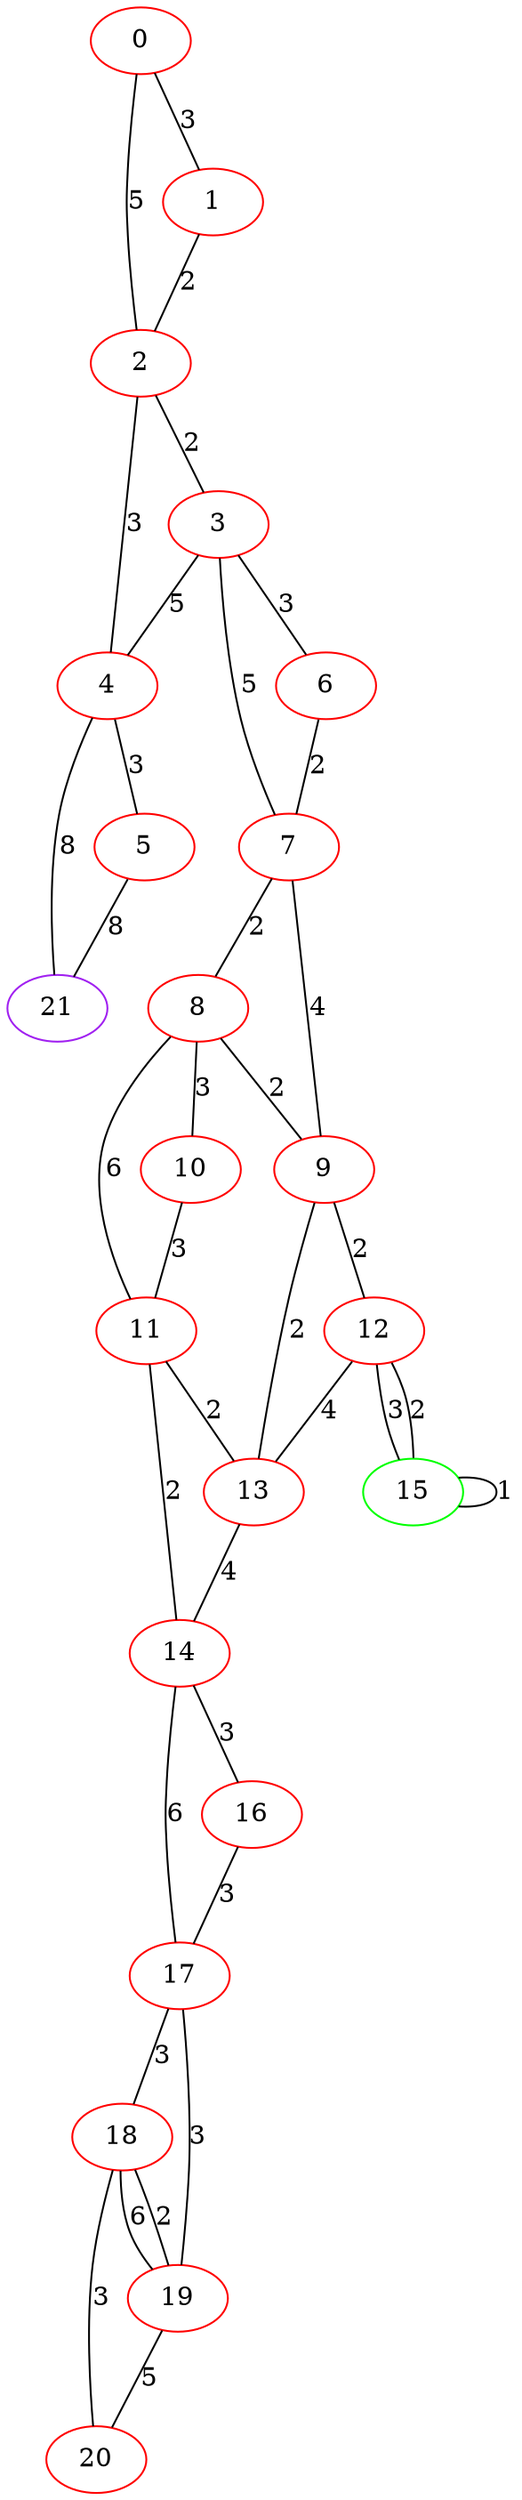graph "" {
0 [color=red, weight=1];
1 [color=red, weight=1];
2 [color=red, weight=1];
3 [color=red, weight=1];
4 [color=red, weight=1];
5 [color=red, weight=1];
6 [color=red, weight=1];
7 [color=red, weight=1];
8 [color=red, weight=1];
9 [color=red, weight=1];
10 [color=red, weight=1];
11 [color=red, weight=1];
12 [color=red, weight=1];
13 [color=red, weight=1];
14 [color=red, weight=1];
15 [color=green, weight=2];
16 [color=red, weight=1];
17 [color=red, weight=1];
18 [color=red, weight=1];
19 [color=red, weight=1];
20 [color=red, weight=1];
21 [color=purple, weight=4];
0 -- 1  [key=0, label=3];
0 -- 2  [key=0, label=5];
1 -- 2  [key=0, label=2];
2 -- 3  [key=0, label=2];
2 -- 4  [key=0, label=3];
3 -- 4  [key=0, label=5];
3 -- 6  [key=0, label=3];
3 -- 7  [key=0, label=5];
4 -- 5  [key=0, label=3];
4 -- 21  [key=0, label=8];
5 -- 21  [key=0, label=8];
6 -- 7  [key=0, label=2];
7 -- 8  [key=0, label=2];
7 -- 9  [key=0, label=4];
8 -- 9  [key=0, label=2];
8 -- 10  [key=0, label=3];
8 -- 11  [key=0, label=6];
9 -- 12  [key=0, label=2];
9 -- 13  [key=0, label=2];
10 -- 11  [key=0, label=3];
11 -- 13  [key=0, label=2];
11 -- 14  [key=0, label=2];
12 -- 13  [key=0, label=4];
12 -- 15  [key=0, label=3];
12 -- 15  [key=1, label=2];
13 -- 14  [key=0, label=4];
14 -- 16  [key=0, label=3];
14 -- 17  [key=0, label=6];
15 -- 15  [key=0, label=1];
16 -- 17  [key=0, label=3];
17 -- 18  [key=0, label=3];
17 -- 19  [key=0, label=3];
18 -- 19  [key=0, label=6];
18 -- 19  [key=1, label=2];
18 -- 20  [key=0, label=3];
19 -- 20  [key=0, label=5];
}
